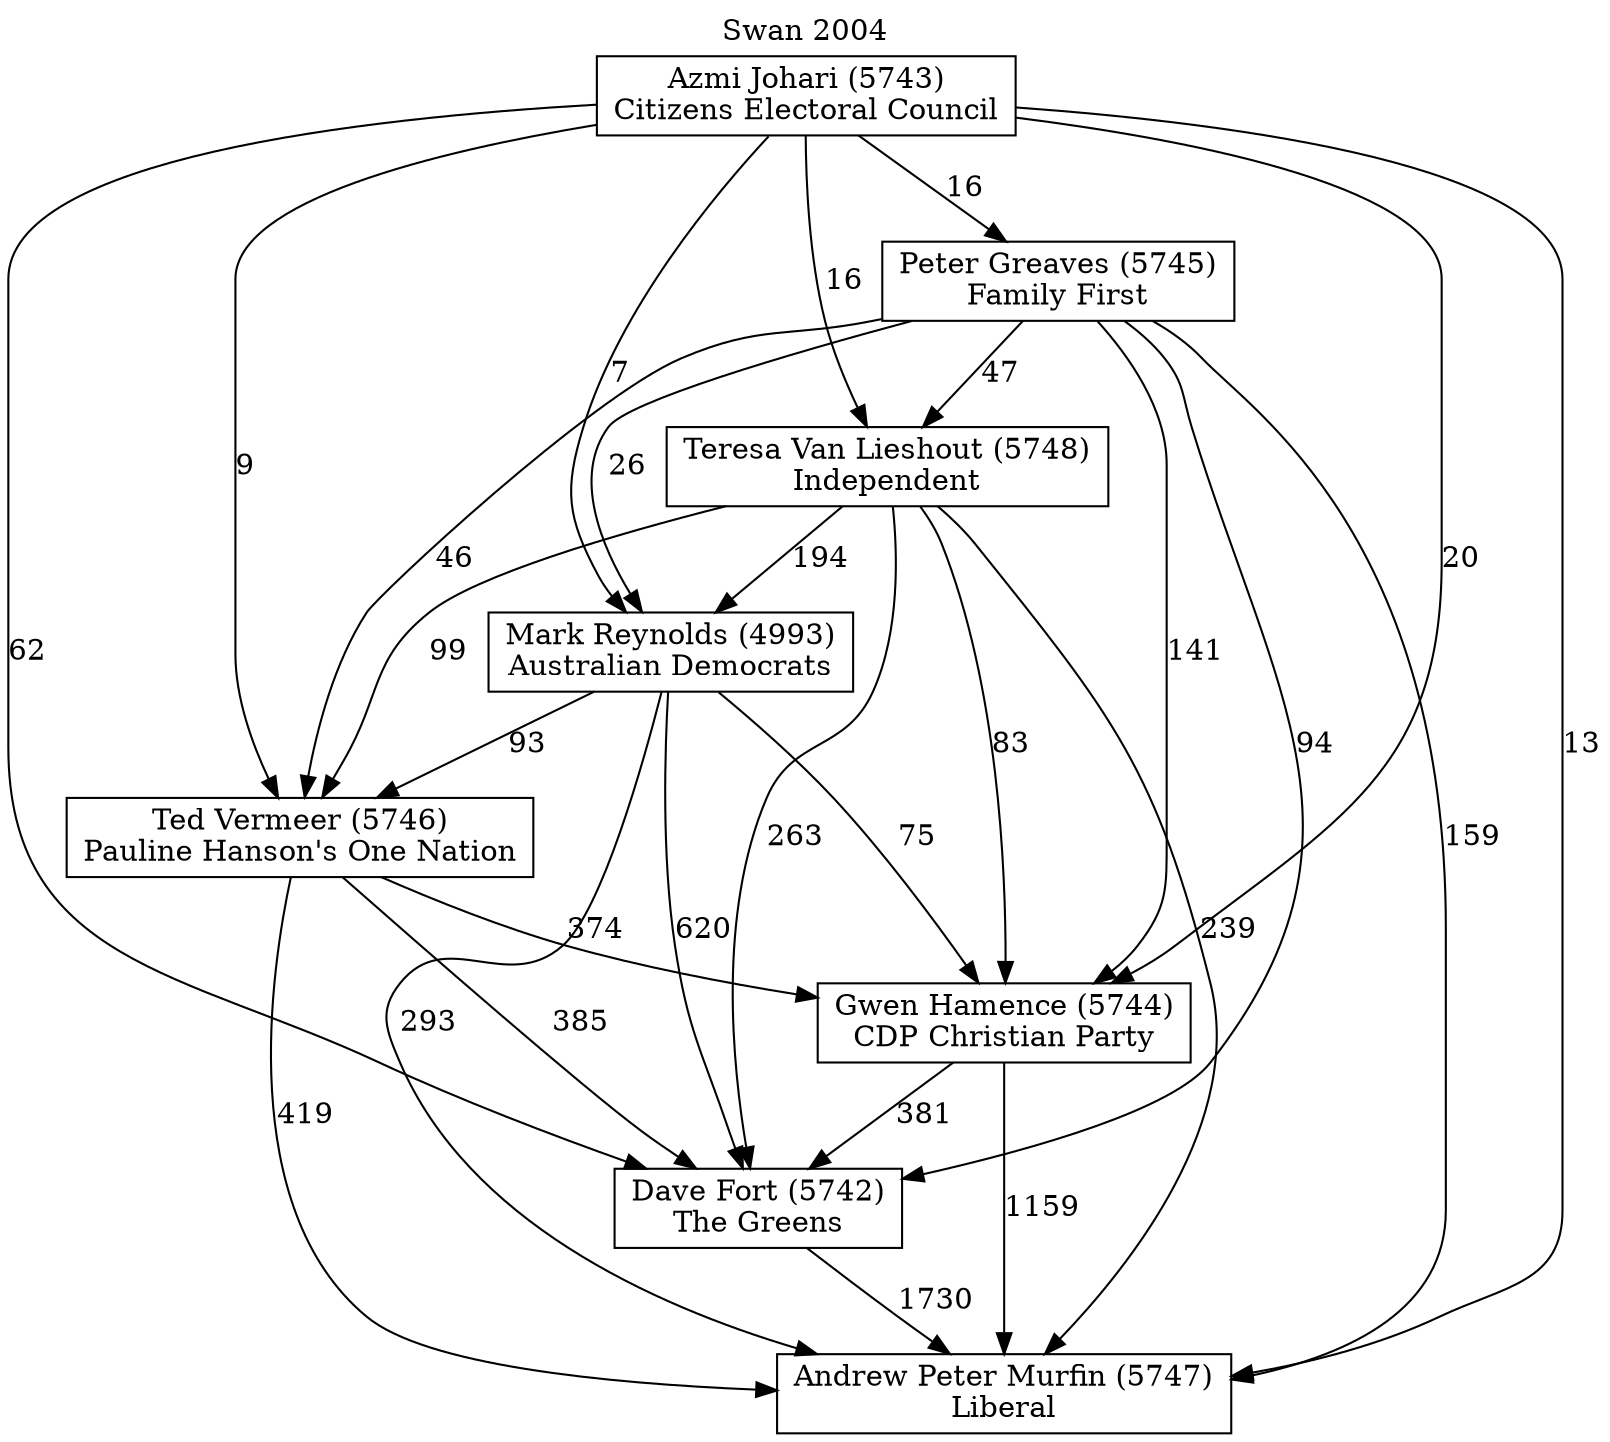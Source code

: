 // House preference flow
digraph "Andrew Peter Murfin (5747)_Swan_2004" {
	graph [label="Swan 2004" labelloc=t mclimit=10]
	node [shape=box]
	"Andrew Peter Murfin (5747)" [label="Andrew Peter Murfin (5747)
Liberal"]
	"Dave Fort (5742)" [label="Dave Fort (5742)
The Greens"]
	"Gwen Hamence (5744)" [label="Gwen Hamence (5744)
CDP Christian Party"]
	"Ted Vermeer (5746)" [label="Ted Vermeer (5746)
Pauline Hanson's One Nation"]
	"Mark Reynolds (4993)" [label="Mark Reynolds (4993)
Australian Democrats"]
	"Teresa Van Lieshout (5748)" [label="Teresa Van Lieshout (5748)
Independent"]
	"Peter Greaves (5745)" [label="Peter Greaves (5745)
Family First"]
	"Azmi Johari (5743)" [label="Azmi Johari (5743)
Citizens Electoral Council"]
	"Dave Fort (5742)" -> "Andrew Peter Murfin (5747)" [label=1730]
	"Gwen Hamence (5744)" -> "Dave Fort (5742)" [label=381]
	"Ted Vermeer (5746)" -> "Gwen Hamence (5744)" [label=374]
	"Mark Reynolds (4993)" -> "Ted Vermeer (5746)" [label=93]
	"Teresa Van Lieshout (5748)" -> "Mark Reynolds (4993)" [label=194]
	"Peter Greaves (5745)" -> "Teresa Van Lieshout (5748)" [label=47]
	"Azmi Johari (5743)" -> "Peter Greaves (5745)" [label=16]
	"Gwen Hamence (5744)" -> "Andrew Peter Murfin (5747)" [label=1159]
	"Ted Vermeer (5746)" -> "Andrew Peter Murfin (5747)" [label=419]
	"Mark Reynolds (4993)" -> "Andrew Peter Murfin (5747)" [label=293]
	"Teresa Van Lieshout (5748)" -> "Andrew Peter Murfin (5747)" [label=239]
	"Peter Greaves (5745)" -> "Andrew Peter Murfin (5747)" [label=159]
	"Azmi Johari (5743)" -> "Andrew Peter Murfin (5747)" [label=13]
	"Azmi Johari (5743)" -> "Teresa Van Lieshout (5748)" [label=16]
	"Peter Greaves (5745)" -> "Mark Reynolds (4993)" [label=26]
	"Azmi Johari (5743)" -> "Mark Reynolds (4993)" [label=7]
	"Teresa Van Lieshout (5748)" -> "Ted Vermeer (5746)" [label=99]
	"Peter Greaves (5745)" -> "Ted Vermeer (5746)" [label=46]
	"Azmi Johari (5743)" -> "Ted Vermeer (5746)" [label=9]
	"Mark Reynolds (4993)" -> "Gwen Hamence (5744)" [label=75]
	"Teresa Van Lieshout (5748)" -> "Gwen Hamence (5744)" [label=83]
	"Peter Greaves (5745)" -> "Gwen Hamence (5744)" [label=141]
	"Azmi Johari (5743)" -> "Gwen Hamence (5744)" [label=20]
	"Ted Vermeer (5746)" -> "Dave Fort (5742)" [label=385]
	"Mark Reynolds (4993)" -> "Dave Fort (5742)" [label=620]
	"Teresa Van Lieshout (5748)" -> "Dave Fort (5742)" [label=263]
	"Peter Greaves (5745)" -> "Dave Fort (5742)" [label=94]
	"Azmi Johari (5743)" -> "Dave Fort (5742)" [label=62]
}
